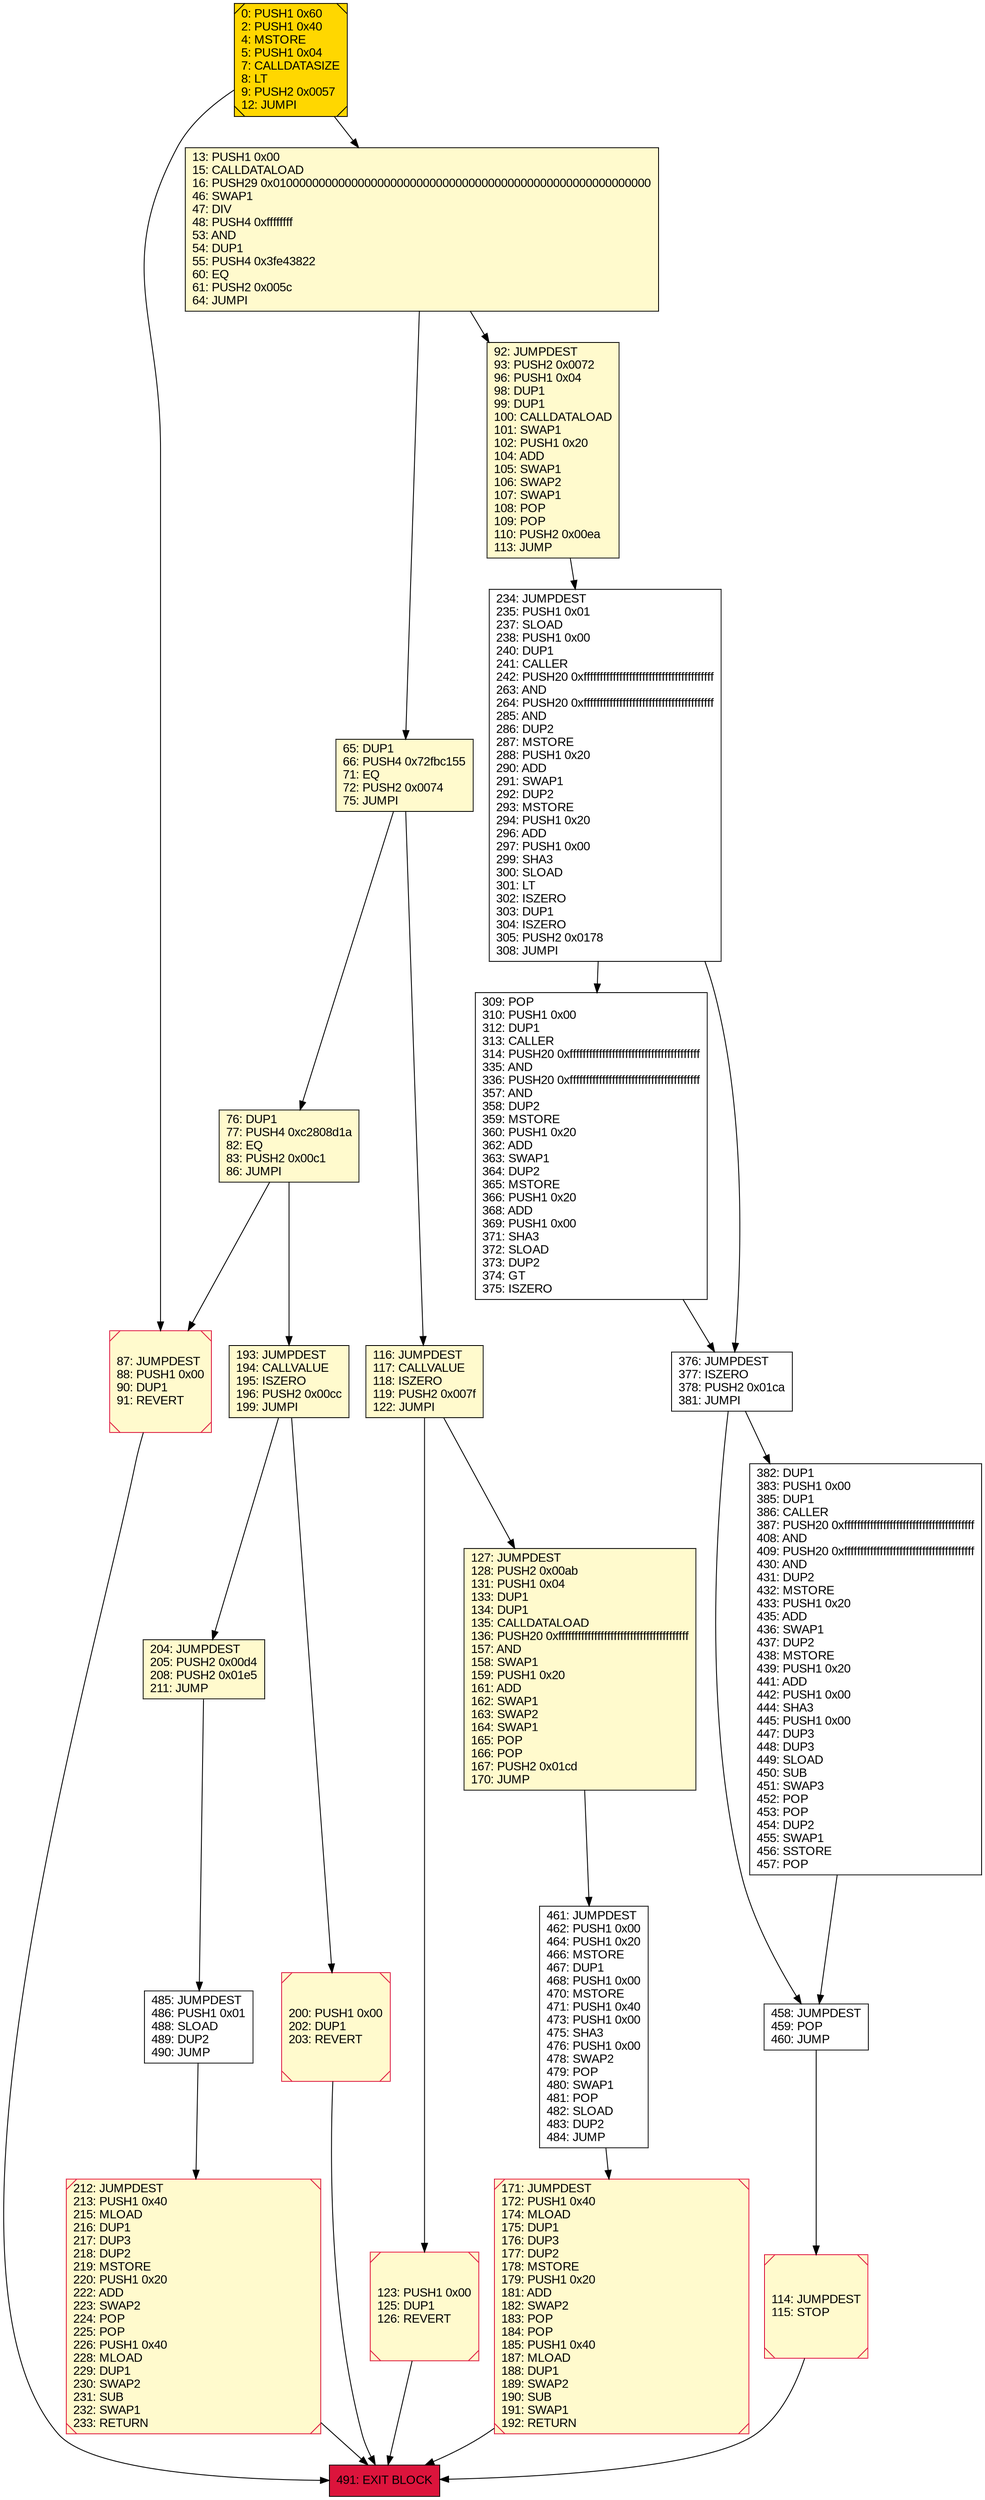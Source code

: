 digraph G {
bgcolor=transparent rankdir=UD;
node [shape=box style=filled color=black fillcolor=white fontname=arial fontcolor=black];
92 [label="92: JUMPDEST\l93: PUSH2 0x0072\l96: PUSH1 0x04\l98: DUP1\l99: DUP1\l100: CALLDATALOAD\l101: SWAP1\l102: PUSH1 0x20\l104: ADD\l105: SWAP1\l106: SWAP2\l107: SWAP1\l108: POP\l109: POP\l110: PUSH2 0x00ea\l113: JUMP\l" fillcolor=lemonchiffon ];
114 [label="114: JUMPDEST\l115: STOP\l" fillcolor=lemonchiffon shape=Msquare color=crimson ];
309 [label="309: POP\l310: PUSH1 0x00\l312: DUP1\l313: CALLER\l314: PUSH20 0xffffffffffffffffffffffffffffffffffffffff\l335: AND\l336: PUSH20 0xffffffffffffffffffffffffffffffffffffffff\l357: AND\l358: DUP2\l359: MSTORE\l360: PUSH1 0x20\l362: ADD\l363: SWAP1\l364: DUP2\l365: MSTORE\l366: PUSH1 0x20\l368: ADD\l369: PUSH1 0x00\l371: SHA3\l372: SLOAD\l373: DUP2\l374: GT\l375: ISZERO\l" ];
212 [label="212: JUMPDEST\l213: PUSH1 0x40\l215: MLOAD\l216: DUP1\l217: DUP3\l218: DUP2\l219: MSTORE\l220: PUSH1 0x20\l222: ADD\l223: SWAP2\l224: POP\l225: POP\l226: PUSH1 0x40\l228: MLOAD\l229: DUP1\l230: SWAP2\l231: SUB\l232: SWAP1\l233: RETURN\l" fillcolor=lemonchiffon shape=Msquare color=crimson ];
76 [label="76: DUP1\l77: PUSH4 0xc2808d1a\l82: EQ\l83: PUSH2 0x00c1\l86: JUMPI\l" fillcolor=lemonchiffon ];
200 [label="200: PUSH1 0x00\l202: DUP1\l203: REVERT\l" fillcolor=lemonchiffon shape=Msquare color=crimson ];
491 [label="491: EXIT BLOCK\l" fillcolor=crimson ];
458 [label="458: JUMPDEST\l459: POP\l460: JUMP\l" ];
127 [label="127: JUMPDEST\l128: PUSH2 0x00ab\l131: PUSH1 0x04\l133: DUP1\l134: DUP1\l135: CALLDATALOAD\l136: PUSH20 0xffffffffffffffffffffffffffffffffffffffff\l157: AND\l158: SWAP1\l159: PUSH1 0x20\l161: ADD\l162: SWAP1\l163: SWAP2\l164: SWAP1\l165: POP\l166: POP\l167: PUSH2 0x01cd\l170: JUMP\l" fillcolor=lemonchiffon ];
87 [label="87: JUMPDEST\l88: PUSH1 0x00\l90: DUP1\l91: REVERT\l" fillcolor=lemonchiffon shape=Msquare color=crimson ];
376 [label="376: JUMPDEST\l377: ISZERO\l378: PUSH2 0x01ca\l381: JUMPI\l" ];
382 [label="382: DUP1\l383: PUSH1 0x00\l385: DUP1\l386: CALLER\l387: PUSH20 0xffffffffffffffffffffffffffffffffffffffff\l408: AND\l409: PUSH20 0xffffffffffffffffffffffffffffffffffffffff\l430: AND\l431: DUP2\l432: MSTORE\l433: PUSH1 0x20\l435: ADD\l436: SWAP1\l437: DUP2\l438: MSTORE\l439: PUSH1 0x20\l441: ADD\l442: PUSH1 0x00\l444: SHA3\l445: PUSH1 0x00\l447: DUP3\l448: DUP3\l449: SLOAD\l450: SUB\l451: SWAP3\l452: POP\l453: POP\l454: DUP2\l455: SWAP1\l456: SSTORE\l457: POP\l" ];
0 [label="0: PUSH1 0x60\l2: PUSH1 0x40\l4: MSTORE\l5: PUSH1 0x04\l7: CALLDATASIZE\l8: LT\l9: PUSH2 0x0057\l12: JUMPI\l" fillcolor=lemonchiffon shape=Msquare fillcolor=gold ];
485 [label="485: JUMPDEST\l486: PUSH1 0x01\l488: SLOAD\l489: DUP2\l490: JUMP\l" ];
461 [label="461: JUMPDEST\l462: PUSH1 0x00\l464: PUSH1 0x20\l466: MSTORE\l467: DUP1\l468: PUSH1 0x00\l470: MSTORE\l471: PUSH1 0x40\l473: PUSH1 0x00\l475: SHA3\l476: PUSH1 0x00\l478: SWAP2\l479: POP\l480: SWAP1\l481: POP\l482: SLOAD\l483: DUP2\l484: JUMP\l" ];
116 [label="116: JUMPDEST\l117: CALLVALUE\l118: ISZERO\l119: PUSH2 0x007f\l122: JUMPI\l" fillcolor=lemonchiffon ];
171 [label="171: JUMPDEST\l172: PUSH1 0x40\l174: MLOAD\l175: DUP1\l176: DUP3\l177: DUP2\l178: MSTORE\l179: PUSH1 0x20\l181: ADD\l182: SWAP2\l183: POP\l184: POP\l185: PUSH1 0x40\l187: MLOAD\l188: DUP1\l189: SWAP2\l190: SUB\l191: SWAP1\l192: RETURN\l" fillcolor=lemonchiffon shape=Msquare color=crimson ];
204 [label="204: JUMPDEST\l205: PUSH2 0x00d4\l208: PUSH2 0x01e5\l211: JUMP\l" fillcolor=lemonchiffon ];
123 [label="123: PUSH1 0x00\l125: DUP1\l126: REVERT\l" fillcolor=lemonchiffon shape=Msquare color=crimson ];
234 [label="234: JUMPDEST\l235: PUSH1 0x01\l237: SLOAD\l238: PUSH1 0x00\l240: DUP1\l241: CALLER\l242: PUSH20 0xffffffffffffffffffffffffffffffffffffffff\l263: AND\l264: PUSH20 0xffffffffffffffffffffffffffffffffffffffff\l285: AND\l286: DUP2\l287: MSTORE\l288: PUSH1 0x20\l290: ADD\l291: SWAP1\l292: DUP2\l293: MSTORE\l294: PUSH1 0x20\l296: ADD\l297: PUSH1 0x00\l299: SHA3\l300: SLOAD\l301: LT\l302: ISZERO\l303: DUP1\l304: ISZERO\l305: PUSH2 0x0178\l308: JUMPI\l" ];
65 [label="65: DUP1\l66: PUSH4 0x72fbc155\l71: EQ\l72: PUSH2 0x0074\l75: JUMPI\l" fillcolor=lemonchiffon ];
13 [label="13: PUSH1 0x00\l15: CALLDATALOAD\l16: PUSH29 0x0100000000000000000000000000000000000000000000000000000000\l46: SWAP1\l47: DIV\l48: PUSH4 0xffffffff\l53: AND\l54: DUP1\l55: PUSH4 0x3fe43822\l60: EQ\l61: PUSH2 0x005c\l64: JUMPI\l" fillcolor=lemonchiffon ];
193 [label="193: JUMPDEST\l194: CALLVALUE\l195: ISZERO\l196: PUSH2 0x00cc\l199: JUMPI\l" fillcolor=lemonchiffon ];
13 -> 65;
200 -> 491;
458 -> 114;
0 -> 13;
212 -> 491;
114 -> 491;
116 -> 123;
461 -> 171;
485 -> 212;
193 -> 200;
234 -> 309;
76 -> 87;
13 -> 92;
376 -> 458;
376 -> 382;
0 -> 87;
193 -> 204;
65 -> 116;
204 -> 485;
234 -> 376;
123 -> 491;
171 -> 491;
65 -> 76;
309 -> 376;
76 -> 193;
116 -> 127;
87 -> 491;
127 -> 461;
92 -> 234;
382 -> 458;
}